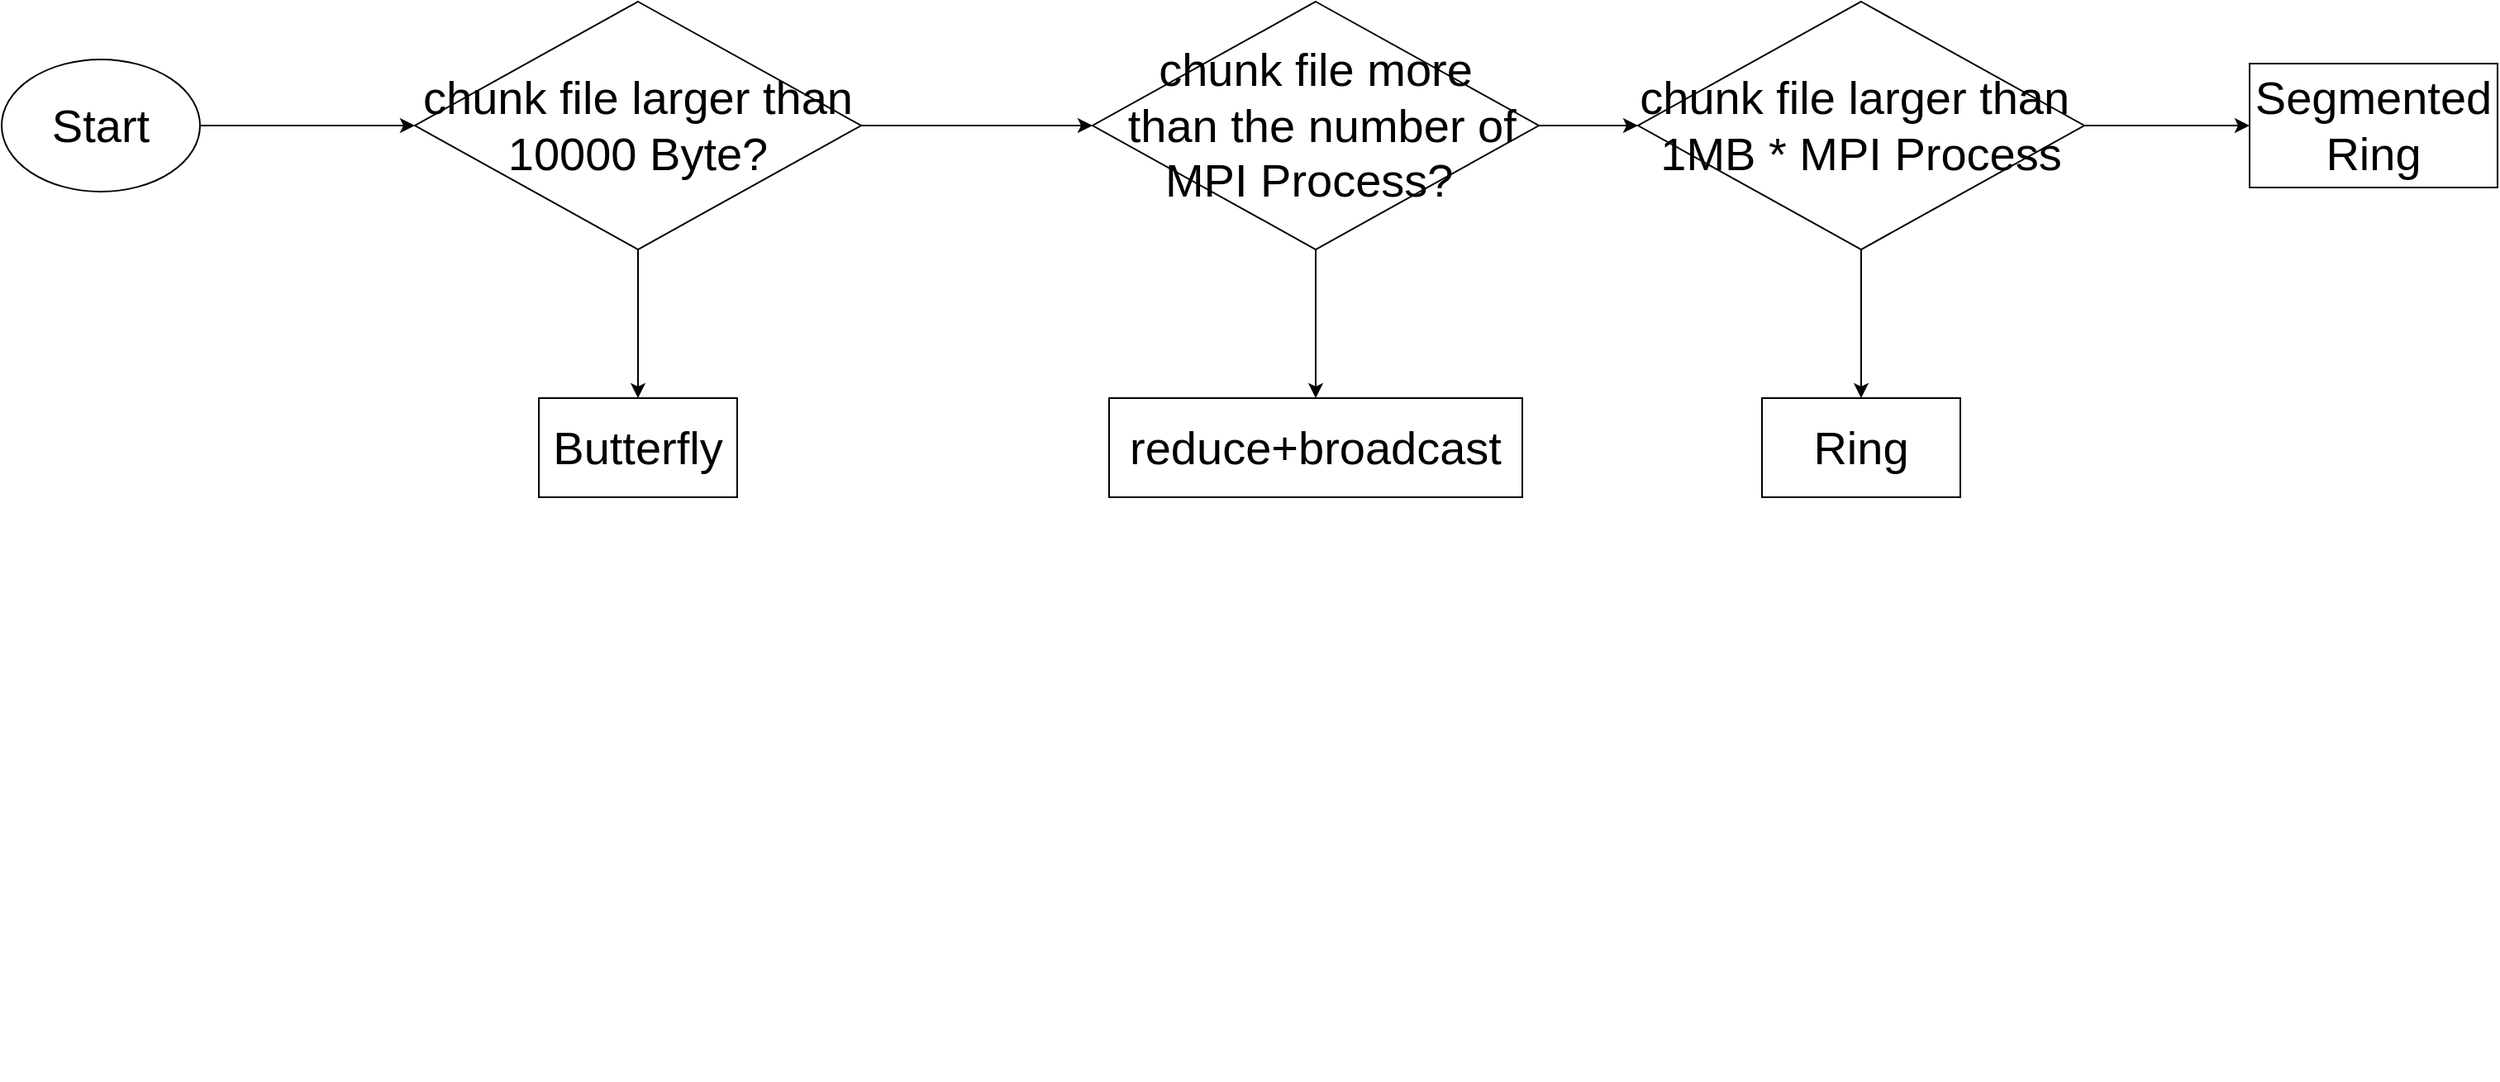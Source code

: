 <mxfile version="24.7.5">
  <diagram name="第 1 页" id="QzfHGGEAm4ZfcBsxBvQd">
    <mxGraphModel dx="2563" dy="1304" grid="1" gridSize="10" guides="1" tooltips="1" connect="1" arrows="1" fold="1" page="1" pageScale="1" pageWidth="827" pageHeight="1169" math="0" shadow="0">
      <root>
        <mxCell id="0" />
        <mxCell id="1" parent="0" />
        <mxCell id="9h0WY6MqMrnM_A3f1O6X-4" style="edgeStyle=orthogonalEdgeStyle;rounded=0;orthogonalLoop=1;jettySize=auto;html=1;exitX=1;exitY=0.5;exitDx=0;exitDy=0;entryX=0;entryY=0.5;entryDx=0;entryDy=0;" parent="1" source="9h0WY6MqMrnM_A3f1O6X-1" target="9h0WY6MqMrnM_A3f1O6X-2" edge="1">
          <mxGeometry relative="1" as="geometry" />
        </mxCell>
        <mxCell id="9h0WY6MqMrnM_A3f1O6X-1" value="&lt;font style=&quot;font-size: 28px;&quot;&gt;Start&lt;/font&gt;" style="ellipse;whiteSpace=wrap;html=1;" parent="1" vertex="1">
          <mxGeometry x="-90" y="275" width="120" height="80" as="geometry" />
        </mxCell>
        <mxCell id="9h0WY6MqMrnM_A3f1O6X-5" style="edgeStyle=orthogonalEdgeStyle;rounded=0;orthogonalLoop=1;jettySize=auto;html=1;exitX=1;exitY=0.5;exitDx=0;exitDy=0;entryX=0;entryY=0.5;entryDx=0;entryDy=0;" parent="1" source="9h0WY6MqMrnM_A3f1O6X-2" target="9h0WY6MqMrnM_A3f1O6X-3" edge="1">
          <mxGeometry relative="1" as="geometry" />
        </mxCell>
        <mxCell id="9h0WY6MqMrnM_A3f1O6X-13" style="edgeStyle=orthogonalEdgeStyle;rounded=0;orthogonalLoop=1;jettySize=auto;html=1;exitX=0.5;exitY=1;exitDx=0;exitDy=0;entryX=0.5;entryY=0;entryDx=0;entryDy=0;" parent="1" source="9h0WY6MqMrnM_A3f1O6X-2" target="9h0WY6MqMrnM_A3f1O6X-9" edge="1">
          <mxGeometry relative="1" as="geometry" />
        </mxCell>
        <mxCell id="9h0WY6MqMrnM_A3f1O6X-2" value="&lt;font style=&quot;font-size: 28px;&quot;&gt;chunk file larger than 10000 Byte?&lt;/font&gt;" style="rhombus;whiteSpace=wrap;html=1;" parent="1" vertex="1">
          <mxGeometry x="160" y="240" width="270" height="150" as="geometry" />
        </mxCell>
        <mxCell id="9h0WY6MqMrnM_A3f1O6X-8" style="edgeStyle=orthogonalEdgeStyle;rounded=0;orthogonalLoop=1;jettySize=auto;html=1;exitX=1;exitY=0.5;exitDx=0;exitDy=0;entryX=0;entryY=0.5;entryDx=0;entryDy=0;" parent="1" source="9h0WY6MqMrnM_A3f1O6X-3" target="9h0WY6MqMrnM_A3f1O6X-7" edge="1">
          <mxGeometry relative="1" as="geometry" />
        </mxCell>
        <mxCell id="9h0WY6MqMrnM_A3f1O6X-14" style="edgeStyle=orthogonalEdgeStyle;rounded=0;orthogonalLoop=1;jettySize=auto;html=1;exitX=0.5;exitY=1;exitDx=0;exitDy=0;entryX=0.5;entryY=0;entryDx=0;entryDy=0;" parent="1" source="9h0WY6MqMrnM_A3f1O6X-3" target="9h0WY6MqMrnM_A3f1O6X-10" edge="1">
          <mxGeometry relative="1" as="geometry" />
        </mxCell>
        <mxCell id="9h0WY6MqMrnM_A3f1O6X-3" value="&lt;font style=&quot;font-size: 28px;&quot;&gt;chunk file more&lt;/font&gt;&lt;div style=&quot;font-size: 28px;&quot;&gt;&lt;font style=&quot;font-size: 28px;&quot;&gt;&amp;nbsp;than the number of MPI Process?&amp;nbsp;&lt;/font&gt;&lt;/div&gt;" style="rhombus;whiteSpace=wrap;html=1;" parent="1" vertex="1">
          <mxGeometry x="570" y="240" width="270" height="150" as="geometry" />
        </mxCell>
        <mxCell id="9h0WY6MqMrnM_A3f1O6X-15" style="edgeStyle=orthogonalEdgeStyle;rounded=0;orthogonalLoop=1;jettySize=auto;html=1;exitX=0.5;exitY=1;exitDx=0;exitDy=0;entryX=0.5;entryY=0;entryDx=0;entryDy=0;" parent="1" source="9h0WY6MqMrnM_A3f1O6X-7" target="9h0WY6MqMrnM_A3f1O6X-11" edge="1">
          <mxGeometry relative="1" as="geometry" />
        </mxCell>
        <mxCell id="9h0WY6MqMrnM_A3f1O6X-16" style="edgeStyle=orthogonalEdgeStyle;rounded=0;orthogonalLoop=1;jettySize=auto;html=1;exitX=1;exitY=0.5;exitDx=0;exitDy=0;entryX=0;entryY=0.5;entryDx=0;entryDy=0;" parent="1" source="9h0WY6MqMrnM_A3f1O6X-7" target="9h0WY6MqMrnM_A3f1O6X-12" edge="1">
          <mxGeometry relative="1" as="geometry" />
        </mxCell>
        <mxCell id="9h0WY6MqMrnM_A3f1O6X-7" value="&lt;font style=&quot;font-size: 28px;&quot;&gt;chunk file larger than&amp;nbsp;&lt;/font&gt;&lt;div style=&quot;font-size: 28px;&quot;&gt;&lt;font style=&quot;font-size: 28px;&quot;&gt;1MB * MPI Process&lt;/font&gt;&lt;/div&gt;" style="rhombus;whiteSpace=wrap;html=1;" parent="1" vertex="1">
          <mxGeometry x="900" y="240" width="270" height="150" as="geometry" />
        </mxCell>
        <mxCell id="9h0WY6MqMrnM_A3f1O6X-9" value="&lt;font style=&quot;font-size: 28px;&quot;&gt;Butterfly&lt;/font&gt;" style="rounded=0;whiteSpace=wrap;html=1;" parent="1" vertex="1">
          <mxGeometry x="235" y="480" width="120" height="60" as="geometry" />
        </mxCell>
        <mxCell id="9h0WY6MqMrnM_A3f1O6X-10" value="&lt;font style=&quot;font-size: 28px;&quot;&gt;reduce+broadcast&lt;/font&gt;" style="rounded=0;whiteSpace=wrap;html=1;" parent="1" vertex="1">
          <mxGeometry x="580" y="480" width="250" height="60" as="geometry" />
        </mxCell>
        <mxCell id="9h0WY6MqMrnM_A3f1O6X-11" value="&lt;font style=&quot;font-size: 28px;&quot;&gt;Ring&lt;/font&gt;" style="rounded=0;whiteSpace=wrap;html=1;" parent="1" vertex="1">
          <mxGeometry x="975" y="480" width="120" height="60" as="geometry" />
        </mxCell>
        <mxCell id="9h0WY6MqMrnM_A3f1O6X-12" value="&lt;font style=&quot;font-size: 28px;&quot;&gt;Segmented Ring&lt;/font&gt;" style="rounded=0;whiteSpace=wrap;html=1;" parent="1" vertex="1">
          <mxGeometry x="1270" y="277.5" width="150" height="75" as="geometry" />
        </mxCell>
        <mxCell id="9h0WY6MqMrnM_A3f1O6X-17" value="" style="shape=image;verticalLabelPosition=bottom;labelBackgroundColor=default;verticalAlign=top;aspect=fixed;imageAspect=0;image=https://pic3.zhimg.com/v2-d42c33c98d0bec0b8567373941d1c7fc_r.jpg;" parent="1" vertex="1">
          <mxGeometry x="549" y="556.5" width="296" height="296" as="geometry" />
        </mxCell>
        <mxCell id="9h0WY6MqMrnM_A3f1O6X-18" value="" style="shape=image;verticalLabelPosition=bottom;labelBackgroundColor=default;verticalAlign=top;aspect=fixed;imageAspect=0;image=https://pic4.zhimg.com/v2-77c19f1a584634f084dbfb25d179b5c5_r.jpg;" parent="1" vertex="1">
          <mxGeometry x="20" y="550" width="501.11" height="309" as="geometry" />
        </mxCell>
        <mxCell id="9h0WY6MqMrnM_A3f1O6X-19" value="" style="shape=image;verticalLabelPosition=bottom;labelBackgroundColor=default;verticalAlign=top;aspect=fixed;imageAspect=0;image=https://pic4.zhimg.com/v2-8d92848cad4ccb12717c8ceb03e8adb9_r.jpg;" parent="1" vertex="1">
          <mxGeometry x="920" y="556.5" width="390" height="336.05" as="geometry" />
        </mxCell>
      </root>
    </mxGraphModel>
  </diagram>
</mxfile>
